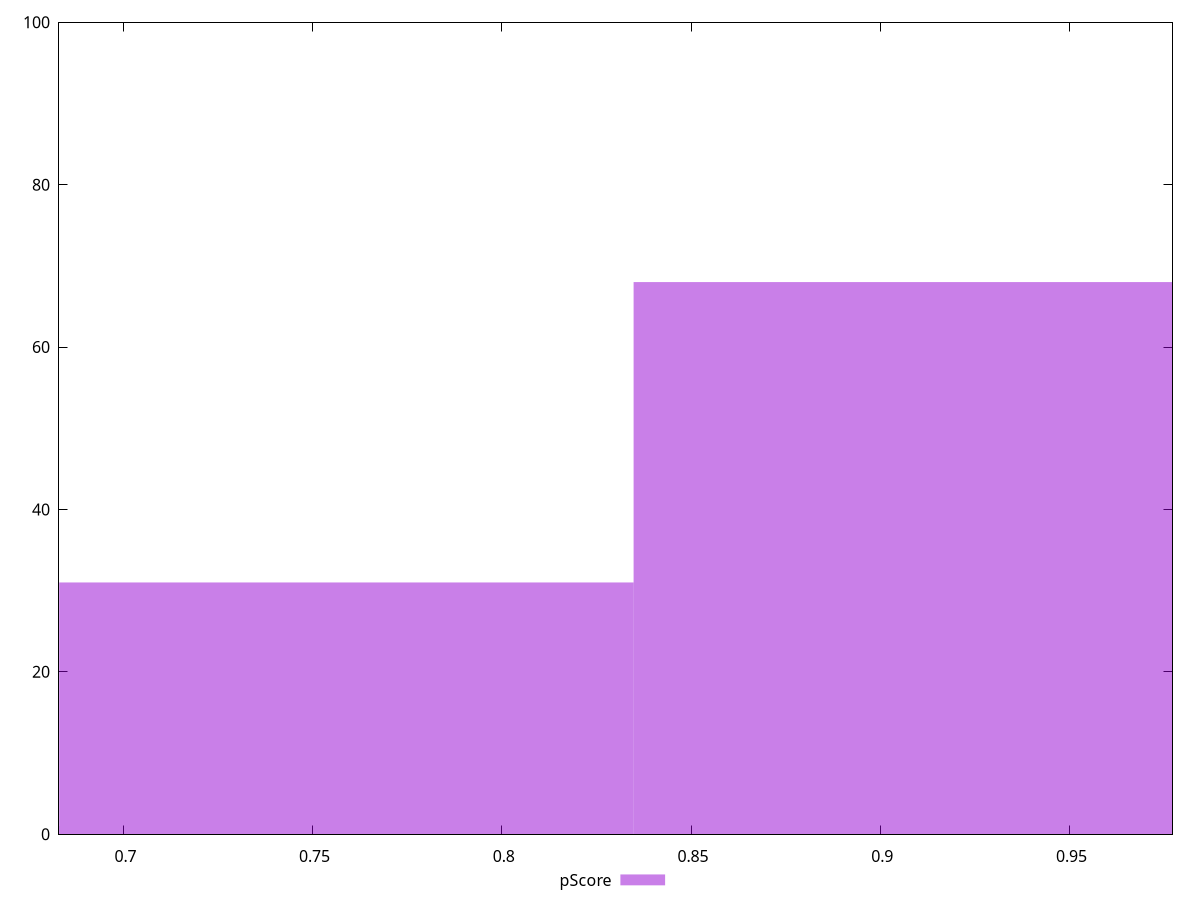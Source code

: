 reset

$pScore <<EOF
0.7589259013524586 31
0.9107110816229504 68
0.6071407210819669 1
EOF

set key outside below
set boxwidth 0.15178518027049173
set xrange [0.6829849132860779:0.9772201580572987]
set yrange [0:100]
set trange [0:100]
set style fill transparent solid 0.5 noborder
set terminal svg size 640, 490 enhanced background rgb 'white'
set output "report_00017_2021-02-10T15-08-03.406Z/mainthread-work-breakdown/samples/pages/pScore/histogram.svg"

plot $pScore title "pScore" with boxes

reset
